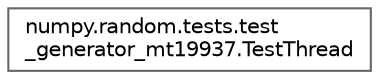 digraph "Graphical Class Hierarchy"
{
 // LATEX_PDF_SIZE
  bgcolor="transparent";
  edge [fontname=Helvetica,fontsize=10,labelfontname=Helvetica,labelfontsize=10];
  node [fontname=Helvetica,fontsize=10,shape=box,height=0.2,width=0.4];
  rankdir="LR";
  Node0 [id="Node000000",label="numpy.random.tests.test\l_generator_mt19937.TestThread",height=0.2,width=0.4,color="grey40", fillcolor="white", style="filled",URL="$d8/d31/classnumpy_1_1random_1_1tests_1_1test__generator__mt19937_1_1TestThread.html",tooltip=" "];
}
